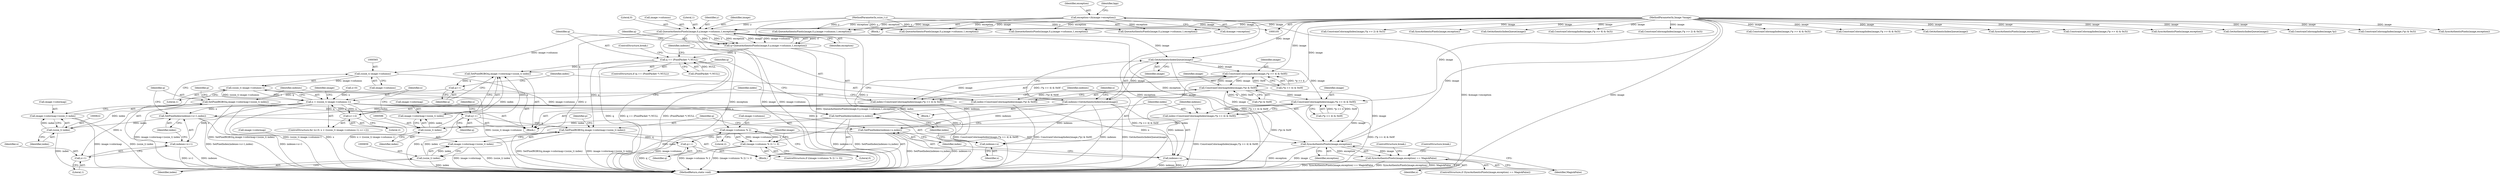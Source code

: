 digraph "0_ImageMagick_b6ae2f9e0ab13343c0281732d479757a8e8979c7@pointer" {
"1000537" [label="(Call,QueueAuthenticPixels(image,0,y,image->columns,1,exception))"];
"1000108" [label="(MethodParameterIn,Image *image)"];
"1000107" [label="(MethodParameterIn,ssize_t y)"];
"1000117" [label="(Call,exception=(&image->exception))"];
"1000535" [label="(Call,q=QueueAuthenticPixels(image,0,y,image->columns,1,exception))"];
"1000547" [label="(Call,q == (PixelPacket *) NULL)"];
"1000589" [label="(Call,SetPixelRGBO(q,image->colormap+(ssize_t) index))"];
"1000598" [label="(Call,q++)"];
"1000615" [label="(Call,SetPixelRGBO(q,image->colormap+(ssize_t) index))"];
"1000626" [label="(Call,q++)"];
"1000652" [label="(Call,SetPixelRGBO(q,image->colormap+(ssize_t) index))"];
"1000663" [label="(Call,q++)"];
"1000555" [label="(Call,GetAuthenticIndexQueue(image))"];
"1000553" [label="(Call,indexes=GetAuthenticIndexQueue(image))"];
"1000584" [label="(Call,SetPixelIndex(indexes+x,index))"];
"1000595" [label="(Call,(ssize_t) index)"];
"1000591" [label="(Call,image->colormap+(ssize_t) index)"];
"1000585" [label="(Call,indexes+x)"];
"1000647" [label="(Call,SetPixelIndex(indexes+x,index))"];
"1000658" [label="(Call,(ssize_t) index)"];
"1000654" [label="(Call,image->colormap+(ssize_t) index)"];
"1000648" [label="(Call,indexes+x)"];
"1000576" [label="(Call,ConstrainColormapIndex(image,(*p >> 4) & 0x0f))"];
"1000574" [label="(Call,index=ConstrainColormapIndex(image,(*p >> 4) & 0x0f))"];
"1000602" [label="(Call,ConstrainColormapIndex(image,(*p) & 0x0f))"];
"1000600" [label="(Call,index=ConstrainColormapIndex(image,(*p) & 0x0f))"];
"1000608" [label="(Call,SetPixelIndex(indexes+x+1,index))"];
"1000621" [label="(Call,(ssize_t) index)"];
"1000617" [label="(Call,image->colormap+(ssize_t) index)"];
"1000639" [label="(Call,ConstrainColormapIndex(image,(*p >> 4) & 0x0f))"];
"1000637" [label="(Call,index=ConstrainColormapIndex(image,(*p >> 4) & 0x0f))"];
"1000667" [label="(Call,SyncAuthenticPixels(image,exception))"];
"1000666" [label="(Call,SyncAuthenticPixels(image,exception) == MagickFalse)"];
"1000564" [label="(Call,(ssize_t) image->columns)"];
"1000563" [label="(Call,(ssize_t) image->columns-1)"];
"1000561" [label="(Call,x < ((ssize_t) image->columns-1))"];
"1000570" [label="(Call,x+=2)"];
"1000609" [label="(Call,indexes+x+1)"];
"1000611" [label="(Call,x+1)"];
"1000630" [label="(Call,image->columns % 2)"];
"1000629" [label="(Call,(image->columns % 2) != 0)"];
"1000572" [label="(Literal,2)"];
"1000564" [label="(Call,(ssize_t) image->columns)"];
"1000464" [label="(Call,ConstrainColormapIndex(image,(*p >> 4) & 0x3))"];
"1000314" [label="(Call,ConstrainColormapIndex(image,(*p >> 6) & 0x3))"];
"1000610" [label="(Identifier,indexes)"];
"1000618" [label="(Call,image->colormap)"];
"1000652" [label="(Call,SetPixelRGBO(q,image->colormap+(ssize_t) index))"];
"1000117" [label="(Call,exception=(&image->exception))"];
"1000671" [label="(ControlStructure,break;)"];
"1000695" [label="(Call,GetAuthenticIndexQueue(image))"];
"1000636" [label="(Block,)"];
"1000118" [label="(Identifier,exception)"];
"1000609" [label="(Call,indexes+x+1)"];
"1000548" [label="(Identifier,q)"];
"1000591" [label="(Call,image->colormap+(ssize_t) index)"];
"1000664" [label="(Identifier,q)"];
"1000124" [label="(Identifier,bpp)"];
"1000608" [label="(Call,SetPixelIndex(indexes+x+1,index))"];
"1000573" [label="(Block,)"];
"1000635" [label="(Literal,0)"];
"1000541" [label="(Call,image->columns)"];
"1000592" [label="(Call,image->colormap)"];
"1000275" [label="(Call,QueueAuthenticPixels(image,0,y,image->columns,1,exception))"];
"1000587" [label="(Identifier,x)"];
"1000578" [label="(Call,(*p >> 4) & 0x0f)"];
"1000634" [label="(Literal,2)"];
"1000537" [label="(Call,QueueAuthenticPixels(image,0,y,image->columns,1,exception))"];
"1000585" [label="(Call,indexes+x)"];
"1000571" [label="(Identifier,x)"];
"1000639" [label="(Call,ConstrainColormapIndex(image,(*p >> 4) & 0x0f))"];
"1000647" [label="(Call,SetPixelIndex(indexes+x,index))"];
"1000669" [label="(Identifier,exception)"];
"1000637" [label="(Call,index=ConstrainColormapIndex(image,(*p >> 4) & 0x0f))"];
"1000597" [label="(Identifier,index)"];
"1000649" [label="(Identifier,indexes)"];
"1000617" [label="(Call,image->colormap+(ssize_t) index)"];
"1000595" [label="(Call,(ssize_t) index)"];
"1000603" [label="(Identifier,image)"];
"1000653" [label="(Identifier,q)"];
"1000527" [label="(Call,SyncAuthenticPixels(image,exception))"];
"1000340" [label="(Call,ConstrainColormapIndex(image,(*p >> 4) & 0x3))"];
"1000546" [label="(ControlStructure,if (q == (PixelPacket *) NULL))"];
"1000626" [label="(Call,q++)"];
"1000119" [label="(Call,&image->exception)"];
"1000650" [label="(Identifier,x)"];
"1000672" [label="(ControlStructure,break;)"];
"1000575" [label="(Identifier,index)"];
"1000631" [label="(Call,image->columns)"];
"1000557" [label="(ControlStructure,for (x=0; x < ((ssize_t) image->columns-1); x+=2))"];
"1000544" [label="(Literal,1)"];
"1000588" [label="(Identifier,index)"];
"1000547" [label="(Call,q == (PixelPacket *) NULL)"];
"1000614" [label="(Identifier,index)"];
"1000558" [label="(Call,x=0)"];
"1000670" [label="(Identifier,MagickFalse)"];
"1000677" [label="(Call,QueueAuthenticPixels(image,0,y,image->columns,1,exception))"];
"1000648" [label="(Call,indexes+x)"];
"1000658" [label="(Call,(ssize_t) index)"];
"1000586" [label="(Identifier,indexes)"];
"1000737" [label="(Call,SyncAuthenticPixels(image,exception))"];
"1000602" [label="(Call,ConstrainColormapIndex(image,(*p) & 0x0f))"];
"1000130" [label="(Call,QueueAuthenticPixels(image,0,y,image->columns,1,exception))"];
"1000540" [label="(Identifier,y)"];
"1000666" [label="(Call,SyncAuthenticPixels(image,exception) == MagickFalse)"];
"1000629" [label="(Call,(image->columns % 2) != 0)"];
"1000545" [label="(Identifier,exception)"];
"1000600" [label="(Call,index=ConstrainColormapIndex(image,(*p) & 0x0f))"];
"1000553" [label="(Call,indexes=GetAuthenticIndexQueue(image))"];
"1000604" [label="(Call,(*p) & 0x0f)"];
"1000110" [label="(Block,)"];
"1000535" [label="(Call,q=QueueAuthenticPixels(image,0,y,image->columns,1,exception))"];
"1000574" [label="(Call,index=ConstrainColormapIndex(image,(*p >> 4) & 0x0f))"];
"1000538" [label="(Identifier,image)"];
"1000536" [label="(Identifier,q)"];
"1000148" [label="(Call,GetAuthenticIndexQueue(image))"];
"1000108" [label="(MethodParameterIn,Image *image)"];
"1000621" [label="(Call,(ssize_t) index)"];
"1000611" [label="(Call,x+1)"];
"1000554" [label="(Identifier,indexes)"];
"1000539" [label="(Literal,0)"];
"1000107" [label="(MethodParameterIn,ssize_t y)"];
"1000549" [label="(Call,(PixelPacket *) NULL)"];
"1000613" [label="(Literal,1)"];
"1000623" [label="(Identifier,index)"];
"1000655" [label="(Call,image->colormap)"];
"1000563" [label="(Call,(ssize_t) image->columns-1)"];
"1000713" [label="(Call,ConstrainColormapIndex(image,*p))"];
"1000665" [label="(ControlStructure,if (SyncAuthenticPixels(image,exception) == MagickFalse))"];
"1000601" [label="(Identifier,index)"];
"1000663" [label="(Call,q++)"];
"1000662" [label="(Identifier,p)"];
"1000392" [label="(Call,ConstrainColormapIndex(image,(*p) & 0x3))"];
"1000641" [label="(Call,(*p >> 4) & 0x0f)"];
"1000569" [label="(Literal,1)"];
"1000612" [label="(Identifier,x)"];
"1000667" [label="(Call,SyncAuthenticPixels(image,exception))"];
"1000562" [label="(Identifier,x)"];
"1000559" [label="(Identifier,x)"];
"1000570" [label="(Call,x+=2)"];
"1000798" [label="(Call,SyncAuthenticPixels(image,exception))"];
"1000552" [label="(ControlStructure,break;)"];
"1000577" [label="(Identifier,image)"];
"1000803" [label="(MethodReturn,static void)"];
"1000576" [label="(Call,ConstrainColormapIndex(image,(*p >> 4) & 0x0f))"];
"1000627" [label="(Identifier,q)"];
"1000584" [label="(Call,SetPixelIndex(indexes+x,index))"];
"1000555" [label="(Call,GetAuthenticIndexQueue(image))"];
"1000628" [label="(ControlStructure,if ((image->columns % 2) != 0))"];
"1000660" [label="(Identifier,index)"];
"1000499" [label="(Call,ConstrainColormapIndex(image,(*p >> 2) & 0x3))"];
"1000616" [label="(Identifier,q)"];
"1000589" [label="(Call,SetPixelRGBO(q,image->colormap+(ssize_t) index))"];
"1000561" [label="(Call,x < ((ssize_t) image->columns-1))"];
"1000266" [label="(Call,SyncAuthenticPixels(image,exception))"];
"1000556" [label="(Identifier,image)"];
"1000638" [label="(Identifier,index)"];
"1000632" [label="(Identifier,image)"];
"1000293" [label="(Call,GetAuthenticIndexQueue(image))"];
"1000630" [label="(Call,image->columns % 2)"];
"1000429" [label="(Call,ConstrainColormapIndex(image,(*p >> 6) & 0x3))"];
"1000625" [label="(Identifier,p)"];
"1000654" [label="(Call,image->colormap+(ssize_t) index)"];
"1000746" [label="(Call,QueueAuthenticPixels(image,0,y,image->columns,1,exception))"];
"1000598" [label="(Call,q++)"];
"1000599" [label="(Identifier,q)"];
"1000651" [label="(Identifier,index)"];
"1000640" [label="(Identifier,image)"];
"1000566" [label="(Call,image->columns)"];
"1000668" [label="(Identifier,image)"];
"1000534" [label="(Block,)"];
"1000615" [label="(Call,SetPixelRGBO(q,image->colormap+(ssize_t) index))"];
"1000590" [label="(Identifier,q)"];
"1000366" [label="(Call,ConstrainColormapIndex(image,(*p >> 2) & 0x3))"];
"1000537" -> "1000535"  [label="AST: "];
"1000537" -> "1000545"  [label="CFG: "];
"1000538" -> "1000537"  [label="AST: "];
"1000539" -> "1000537"  [label="AST: "];
"1000540" -> "1000537"  [label="AST: "];
"1000541" -> "1000537"  [label="AST: "];
"1000544" -> "1000537"  [label="AST: "];
"1000545" -> "1000537"  [label="AST: "];
"1000535" -> "1000537"  [label="CFG: "];
"1000537" -> "1000803"  [label="DDG: y"];
"1000537" -> "1000803"  [label="DDG: exception"];
"1000537" -> "1000803"  [label="DDG: image"];
"1000537" -> "1000803"  [label="DDG: image->columns"];
"1000537" -> "1000535"  [label="DDG: 0"];
"1000537" -> "1000535"  [label="DDG: 1"];
"1000537" -> "1000535"  [label="DDG: y"];
"1000537" -> "1000535"  [label="DDG: exception"];
"1000537" -> "1000535"  [label="DDG: image"];
"1000537" -> "1000535"  [label="DDG: image->columns"];
"1000108" -> "1000537"  [label="DDG: image"];
"1000107" -> "1000537"  [label="DDG: y"];
"1000117" -> "1000537"  [label="DDG: exception"];
"1000537" -> "1000555"  [label="DDG: image"];
"1000537" -> "1000564"  [label="DDG: image->columns"];
"1000537" -> "1000667"  [label="DDG: exception"];
"1000108" -> "1000105"  [label="AST: "];
"1000108" -> "1000803"  [label="DDG: image"];
"1000108" -> "1000130"  [label="DDG: image"];
"1000108" -> "1000148"  [label="DDG: image"];
"1000108" -> "1000266"  [label="DDG: image"];
"1000108" -> "1000275"  [label="DDG: image"];
"1000108" -> "1000293"  [label="DDG: image"];
"1000108" -> "1000314"  [label="DDG: image"];
"1000108" -> "1000340"  [label="DDG: image"];
"1000108" -> "1000366"  [label="DDG: image"];
"1000108" -> "1000392"  [label="DDG: image"];
"1000108" -> "1000429"  [label="DDG: image"];
"1000108" -> "1000464"  [label="DDG: image"];
"1000108" -> "1000499"  [label="DDG: image"];
"1000108" -> "1000527"  [label="DDG: image"];
"1000108" -> "1000555"  [label="DDG: image"];
"1000108" -> "1000576"  [label="DDG: image"];
"1000108" -> "1000602"  [label="DDG: image"];
"1000108" -> "1000639"  [label="DDG: image"];
"1000108" -> "1000667"  [label="DDG: image"];
"1000108" -> "1000677"  [label="DDG: image"];
"1000108" -> "1000695"  [label="DDG: image"];
"1000108" -> "1000713"  [label="DDG: image"];
"1000108" -> "1000737"  [label="DDG: image"];
"1000108" -> "1000746"  [label="DDG: image"];
"1000108" -> "1000798"  [label="DDG: image"];
"1000107" -> "1000105"  [label="AST: "];
"1000107" -> "1000803"  [label="DDG: y"];
"1000107" -> "1000130"  [label="DDG: y"];
"1000107" -> "1000275"  [label="DDG: y"];
"1000107" -> "1000677"  [label="DDG: y"];
"1000107" -> "1000746"  [label="DDG: y"];
"1000117" -> "1000110"  [label="AST: "];
"1000117" -> "1000119"  [label="CFG: "];
"1000118" -> "1000117"  [label="AST: "];
"1000119" -> "1000117"  [label="AST: "];
"1000124" -> "1000117"  [label="CFG: "];
"1000117" -> "1000803"  [label="DDG: exception"];
"1000117" -> "1000803"  [label="DDG: &image->exception"];
"1000117" -> "1000130"  [label="DDG: exception"];
"1000117" -> "1000275"  [label="DDG: exception"];
"1000117" -> "1000677"  [label="DDG: exception"];
"1000117" -> "1000746"  [label="DDG: exception"];
"1000535" -> "1000534"  [label="AST: "];
"1000536" -> "1000535"  [label="AST: "];
"1000548" -> "1000535"  [label="CFG: "];
"1000535" -> "1000803"  [label="DDG: QueueAuthenticPixels(image,0,y,image->columns,1,exception)"];
"1000535" -> "1000547"  [label="DDG: q"];
"1000547" -> "1000546"  [label="AST: "];
"1000547" -> "1000549"  [label="CFG: "];
"1000548" -> "1000547"  [label="AST: "];
"1000549" -> "1000547"  [label="AST: "];
"1000552" -> "1000547"  [label="CFG: "];
"1000554" -> "1000547"  [label="CFG: "];
"1000547" -> "1000803"  [label="DDG: q"];
"1000547" -> "1000803"  [label="DDG: q == (PixelPacket *) NULL"];
"1000547" -> "1000803"  [label="DDG: (PixelPacket *) NULL"];
"1000549" -> "1000547"  [label="DDG: NULL"];
"1000547" -> "1000589"  [label="DDG: q"];
"1000547" -> "1000652"  [label="DDG: q"];
"1000589" -> "1000573"  [label="AST: "];
"1000589" -> "1000591"  [label="CFG: "];
"1000590" -> "1000589"  [label="AST: "];
"1000591" -> "1000589"  [label="AST: "];
"1000599" -> "1000589"  [label="CFG: "];
"1000626" -> "1000589"  [label="DDG: q"];
"1000595" -> "1000589"  [label="DDG: index"];
"1000589" -> "1000598"  [label="DDG: q"];
"1000598" -> "1000573"  [label="AST: "];
"1000598" -> "1000599"  [label="CFG: "];
"1000599" -> "1000598"  [label="AST: "];
"1000601" -> "1000598"  [label="CFG: "];
"1000598" -> "1000615"  [label="DDG: q"];
"1000615" -> "1000573"  [label="AST: "];
"1000615" -> "1000617"  [label="CFG: "];
"1000616" -> "1000615"  [label="AST: "];
"1000617" -> "1000615"  [label="AST: "];
"1000625" -> "1000615"  [label="CFG: "];
"1000615" -> "1000803"  [label="DDG: image->colormap+(ssize_t) index"];
"1000615" -> "1000803"  [label="DDG: SetPixelRGBO(q,image->colormap+(ssize_t) index)"];
"1000621" -> "1000615"  [label="DDG: index"];
"1000615" -> "1000626"  [label="DDG: q"];
"1000626" -> "1000573"  [label="AST: "];
"1000626" -> "1000627"  [label="CFG: "];
"1000627" -> "1000626"  [label="AST: "];
"1000571" -> "1000626"  [label="CFG: "];
"1000626" -> "1000803"  [label="DDG: q"];
"1000626" -> "1000652"  [label="DDG: q"];
"1000652" -> "1000636"  [label="AST: "];
"1000652" -> "1000654"  [label="CFG: "];
"1000653" -> "1000652"  [label="AST: "];
"1000654" -> "1000652"  [label="AST: "];
"1000662" -> "1000652"  [label="CFG: "];
"1000652" -> "1000803"  [label="DDG: SetPixelRGBO(q,image->colormap+(ssize_t) index)"];
"1000652" -> "1000803"  [label="DDG: image->colormap+(ssize_t) index"];
"1000658" -> "1000652"  [label="DDG: index"];
"1000652" -> "1000663"  [label="DDG: q"];
"1000663" -> "1000636"  [label="AST: "];
"1000663" -> "1000664"  [label="CFG: "];
"1000664" -> "1000663"  [label="AST: "];
"1000668" -> "1000663"  [label="CFG: "];
"1000663" -> "1000803"  [label="DDG: q"];
"1000555" -> "1000553"  [label="AST: "];
"1000555" -> "1000556"  [label="CFG: "];
"1000556" -> "1000555"  [label="AST: "];
"1000553" -> "1000555"  [label="CFG: "];
"1000555" -> "1000553"  [label="DDG: image"];
"1000555" -> "1000576"  [label="DDG: image"];
"1000555" -> "1000639"  [label="DDG: image"];
"1000555" -> "1000667"  [label="DDG: image"];
"1000553" -> "1000534"  [label="AST: "];
"1000554" -> "1000553"  [label="AST: "];
"1000559" -> "1000553"  [label="CFG: "];
"1000553" -> "1000803"  [label="DDG: indexes"];
"1000553" -> "1000803"  [label="DDG: GetAuthenticIndexQueue(image)"];
"1000553" -> "1000584"  [label="DDG: indexes"];
"1000553" -> "1000585"  [label="DDG: indexes"];
"1000553" -> "1000647"  [label="DDG: indexes"];
"1000553" -> "1000648"  [label="DDG: indexes"];
"1000584" -> "1000573"  [label="AST: "];
"1000584" -> "1000588"  [label="CFG: "];
"1000585" -> "1000584"  [label="AST: "];
"1000588" -> "1000584"  [label="AST: "];
"1000590" -> "1000584"  [label="CFG: "];
"1000584" -> "1000803"  [label="DDG: SetPixelIndex(indexes+x,index)"];
"1000584" -> "1000803"  [label="DDG: indexes+x"];
"1000561" -> "1000584"  [label="DDG: x"];
"1000574" -> "1000584"  [label="DDG: index"];
"1000584" -> "1000595"  [label="DDG: index"];
"1000595" -> "1000591"  [label="AST: "];
"1000595" -> "1000597"  [label="CFG: "];
"1000596" -> "1000595"  [label="AST: "];
"1000597" -> "1000595"  [label="AST: "];
"1000591" -> "1000595"  [label="CFG: "];
"1000595" -> "1000591"  [label="DDG: index"];
"1000592" -> "1000591"  [label="AST: "];
"1000585" -> "1000587"  [label="CFG: "];
"1000586" -> "1000585"  [label="AST: "];
"1000587" -> "1000585"  [label="AST: "];
"1000588" -> "1000585"  [label="CFG: "];
"1000561" -> "1000585"  [label="DDG: x"];
"1000647" -> "1000636"  [label="AST: "];
"1000647" -> "1000651"  [label="CFG: "];
"1000648" -> "1000647"  [label="AST: "];
"1000651" -> "1000647"  [label="AST: "];
"1000653" -> "1000647"  [label="CFG: "];
"1000647" -> "1000803"  [label="DDG: SetPixelIndex(indexes+x,index)"];
"1000647" -> "1000803"  [label="DDG: indexes+x"];
"1000561" -> "1000647"  [label="DDG: x"];
"1000637" -> "1000647"  [label="DDG: index"];
"1000647" -> "1000658"  [label="DDG: index"];
"1000658" -> "1000654"  [label="AST: "];
"1000658" -> "1000660"  [label="CFG: "];
"1000659" -> "1000658"  [label="AST: "];
"1000660" -> "1000658"  [label="AST: "];
"1000654" -> "1000658"  [label="CFG: "];
"1000658" -> "1000803"  [label="DDG: index"];
"1000658" -> "1000654"  [label="DDG: index"];
"1000655" -> "1000654"  [label="AST: "];
"1000654" -> "1000803"  [label="DDG: image->colormap"];
"1000654" -> "1000803"  [label="DDG: (ssize_t) index"];
"1000648" -> "1000650"  [label="CFG: "];
"1000649" -> "1000648"  [label="AST: "];
"1000650" -> "1000648"  [label="AST: "];
"1000651" -> "1000648"  [label="CFG: "];
"1000648" -> "1000803"  [label="DDG: x"];
"1000648" -> "1000803"  [label="DDG: indexes"];
"1000561" -> "1000648"  [label="DDG: x"];
"1000576" -> "1000574"  [label="AST: "];
"1000576" -> "1000578"  [label="CFG: "];
"1000577" -> "1000576"  [label="AST: "];
"1000578" -> "1000576"  [label="AST: "];
"1000574" -> "1000576"  [label="CFG: "];
"1000576" -> "1000803"  [label="DDG: (*p >> 4) & 0x0f"];
"1000576" -> "1000574"  [label="DDG: image"];
"1000576" -> "1000574"  [label="DDG: (*p >> 4) & 0x0f"];
"1000602" -> "1000576"  [label="DDG: image"];
"1000578" -> "1000576"  [label="DDG: *p >> 4"];
"1000578" -> "1000576"  [label="DDG: 0x0f"];
"1000576" -> "1000602"  [label="DDG: image"];
"1000574" -> "1000573"  [label="AST: "];
"1000575" -> "1000574"  [label="AST: "];
"1000586" -> "1000574"  [label="CFG: "];
"1000574" -> "1000803"  [label="DDG: ConstrainColormapIndex(image,(*p >> 4) & 0x0f)"];
"1000602" -> "1000600"  [label="AST: "];
"1000602" -> "1000604"  [label="CFG: "];
"1000603" -> "1000602"  [label="AST: "];
"1000604" -> "1000602"  [label="AST: "];
"1000600" -> "1000602"  [label="CFG: "];
"1000602" -> "1000803"  [label="DDG: (*p) & 0x0f"];
"1000602" -> "1000600"  [label="DDG: image"];
"1000602" -> "1000600"  [label="DDG: (*p) & 0x0f"];
"1000604" -> "1000602"  [label="DDG: *p"];
"1000604" -> "1000602"  [label="DDG: 0x0f"];
"1000602" -> "1000639"  [label="DDG: image"];
"1000602" -> "1000667"  [label="DDG: image"];
"1000600" -> "1000573"  [label="AST: "];
"1000601" -> "1000600"  [label="AST: "];
"1000610" -> "1000600"  [label="CFG: "];
"1000600" -> "1000803"  [label="DDG: ConstrainColormapIndex(image,(*p) & 0x0f)"];
"1000600" -> "1000608"  [label="DDG: index"];
"1000608" -> "1000573"  [label="AST: "];
"1000608" -> "1000614"  [label="CFG: "];
"1000609" -> "1000608"  [label="AST: "];
"1000614" -> "1000608"  [label="AST: "];
"1000616" -> "1000608"  [label="CFG: "];
"1000608" -> "1000803"  [label="DDG: SetPixelIndex(indexes+x+1,index)"];
"1000608" -> "1000803"  [label="DDG: indexes+x+1"];
"1000561" -> "1000608"  [label="DDG: x"];
"1000608" -> "1000621"  [label="DDG: index"];
"1000621" -> "1000617"  [label="AST: "];
"1000621" -> "1000623"  [label="CFG: "];
"1000622" -> "1000621"  [label="AST: "];
"1000623" -> "1000621"  [label="AST: "];
"1000617" -> "1000621"  [label="CFG: "];
"1000621" -> "1000803"  [label="DDG: index"];
"1000621" -> "1000617"  [label="DDG: index"];
"1000618" -> "1000617"  [label="AST: "];
"1000617" -> "1000803"  [label="DDG: image->colormap"];
"1000617" -> "1000803"  [label="DDG: (ssize_t) index"];
"1000639" -> "1000637"  [label="AST: "];
"1000639" -> "1000641"  [label="CFG: "];
"1000640" -> "1000639"  [label="AST: "];
"1000641" -> "1000639"  [label="AST: "];
"1000637" -> "1000639"  [label="CFG: "];
"1000639" -> "1000803"  [label="DDG: (*p >> 4) & 0x0f"];
"1000639" -> "1000637"  [label="DDG: image"];
"1000639" -> "1000637"  [label="DDG: (*p >> 4) & 0x0f"];
"1000641" -> "1000639"  [label="DDG: *p >> 4"];
"1000641" -> "1000639"  [label="DDG: 0x0f"];
"1000639" -> "1000667"  [label="DDG: image"];
"1000637" -> "1000636"  [label="AST: "];
"1000638" -> "1000637"  [label="AST: "];
"1000649" -> "1000637"  [label="CFG: "];
"1000637" -> "1000803"  [label="DDG: ConstrainColormapIndex(image,(*p >> 4) & 0x0f)"];
"1000667" -> "1000666"  [label="AST: "];
"1000667" -> "1000669"  [label="CFG: "];
"1000668" -> "1000667"  [label="AST: "];
"1000669" -> "1000667"  [label="AST: "];
"1000670" -> "1000667"  [label="CFG: "];
"1000667" -> "1000803"  [label="DDG: image"];
"1000667" -> "1000803"  [label="DDG: exception"];
"1000667" -> "1000666"  [label="DDG: image"];
"1000667" -> "1000666"  [label="DDG: exception"];
"1000666" -> "1000665"  [label="AST: "];
"1000666" -> "1000670"  [label="CFG: "];
"1000670" -> "1000666"  [label="AST: "];
"1000671" -> "1000666"  [label="CFG: "];
"1000672" -> "1000666"  [label="CFG: "];
"1000666" -> "1000803"  [label="DDG: MagickFalse"];
"1000666" -> "1000803"  [label="DDG: SyncAuthenticPixels(image,exception) == MagickFalse"];
"1000666" -> "1000803"  [label="DDG: SyncAuthenticPixels(image,exception)"];
"1000564" -> "1000563"  [label="AST: "];
"1000564" -> "1000566"  [label="CFG: "];
"1000565" -> "1000564"  [label="AST: "];
"1000566" -> "1000564"  [label="AST: "];
"1000569" -> "1000564"  [label="CFG: "];
"1000564" -> "1000563"  [label="DDG: image->columns"];
"1000564" -> "1000630"  [label="DDG: image->columns"];
"1000563" -> "1000561"  [label="AST: "];
"1000563" -> "1000569"  [label="CFG: "];
"1000569" -> "1000563"  [label="AST: "];
"1000561" -> "1000563"  [label="CFG: "];
"1000563" -> "1000803"  [label="DDG: (ssize_t) image->columns"];
"1000563" -> "1000561"  [label="DDG: (ssize_t) image->columns"];
"1000563" -> "1000561"  [label="DDG: 1"];
"1000561" -> "1000557"  [label="AST: "];
"1000562" -> "1000561"  [label="AST: "];
"1000575" -> "1000561"  [label="CFG: "];
"1000632" -> "1000561"  [label="CFG: "];
"1000561" -> "1000803"  [label="DDG: (ssize_t) image->columns-1"];
"1000561" -> "1000803"  [label="DDG: x"];
"1000561" -> "1000803"  [label="DDG: x < ((ssize_t) image->columns-1)"];
"1000570" -> "1000561"  [label="DDG: x"];
"1000558" -> "1000561"  [label="DDG: x"];
"1000561" -> "1000570"  [label="DDG: x"];
"1000561" -> "1000609"  [label="DDG: x"];
"1000561" -> "1000611"  [label="DDG: x"];
"1000570" -> "1000557"  [label="AST: "];
"1000570" -> "1000572"  [label="CFG: "];
"1000571" -> "1000570"  [label="AST: "];
"1000572" -> "1000570"  [label="AST: "];
"1000562" -> "1000570"  [label="CFG: "];
"1000609" -> "1000611"  [label="CFG: "];
"1000610" -> "1000609"  [label="AST: "];
"1000611" -> "1000609"  [label="AST: "];
"1000614" -> "1000609"  [label="CFG: "];
"1000609" -> "1000803"  [label="DDG: indexes"];
"1000609" -> "1000803"  [label="DDG: x+1"];
"1000611" -> "1000613"  [label="CFG: "];
"1000612" -> "1000611"  [label="AST: "];
"1000613" -> "1000611"  [label="AST: "];
"1000630" -> "1000629"  [label="AST: "];
"1000630" -> "1000634"  [label="CFG: "];
"1000631" -> "1000630"  [label="AST: "];
"1000634" -> "1000630"  [label="AST: "];
"1000635" -> "1000630"  [label="CFG: "];
"1000630" -> "1000803"  [label="DDG: image->columns"];
"1000630" -> "1000629"  [label="DDG: image->columns"];
"1000630" -> "1000629"  [label="DDG: 2"];
"1000629" -> "1000628"  [label="AST: "];
"1000629" -> "1000635"  [label="CFG: "];
"1000635" -> "1000629"  [label="AST: "];
"1000638" -> "1000629"  [label="CFG: "];
"1000668" -> "1000629"  [label="CFG: "];
"1000629" -> "1000803"  [label="DDG: image->columns % 2"];
"1000629" -> "1000803"  [label="DDG: (image->columns % 2) != 0"];
}
